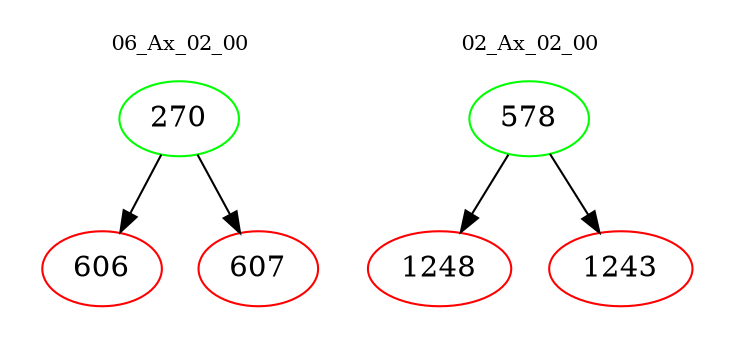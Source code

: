 digraph{
subgraph cluster_0 {
color = white
label = "06_Ax_02_00";
fontsize=10;
T0_270 [label="270", color="green"]
T0_270 -> T0_606 [color="black"]
T0_606 [label="606", color="red"]
T0_270 -> T0_607 [color="black"]
T0_607 [label="607", color="red"]
}
subgraph cluster_1 {
color = white
label = "02_Ax_02_00";
fontsize=10;
T1_578 [label="578", color="green"]
T1_578 -> T1_1248 [color="black"]
T1_1248 [label="1248", color="red"]
T1_578 -> T1_1243 [color="black"]
T1_1243 [label="1243", color="red"]
}
}
